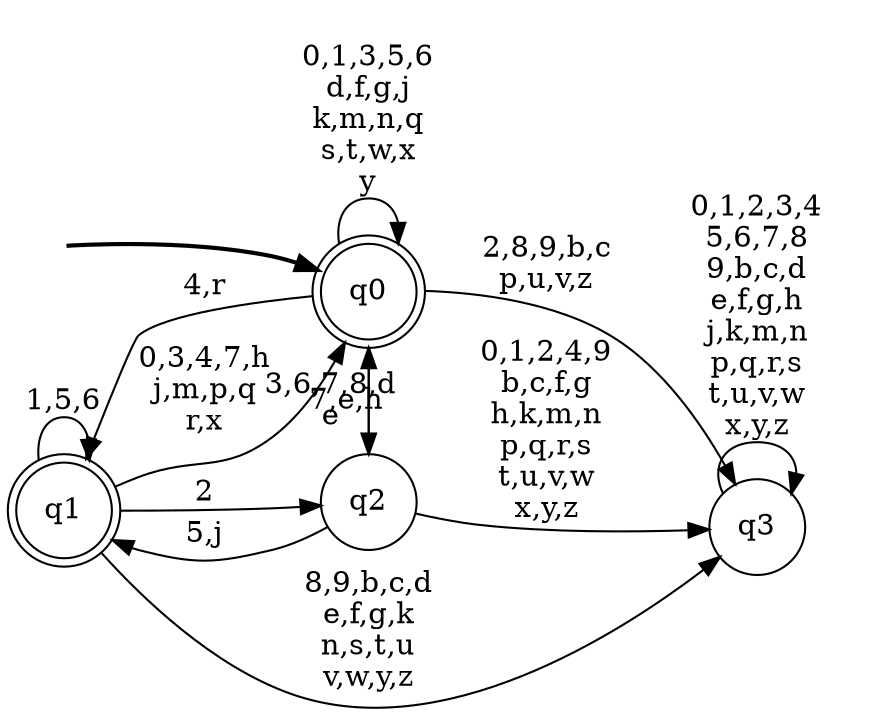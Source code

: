 digraph DFA {
__start0 [style = invis, shape = none, label = "", width = 0, height = 0];

rankdir=LR;
size="8,5";

s0 [style="rounded,filled", color="black", fillcolor="white" shape="doublecircle", label="q0"];
s1 [style="rounded,filled", color="black", fillcolor="white" shape="doublecircle", label="q1"];
s2 [style="filled", color="black", fillcolor="white" shape="circle", label="q2"];
s3 [style="filled", color="black", fillcolor="white" shape="circle", label="q3"];
subgraph cluster_main { 
	graph [pad=".75", ranksep="0.15", nodesep="0.15"];
	 style=invis; 
	__start0 -> s0 [penwidth=2];
}
s0 -> s0 [label="0,1,3,5,6\nd,f,g,j\nk,m,n,q\ns,t,w,x\ny"];
s0 -> s1 [label="4,r"];
s0 -> s2 [label="7,e,h"];
s0 -> s3 [label="2,8,9,b,c\np,u,v,z"];
s1 -> s0 [label="0,3,4,7,h\nj,m,p,q\nr,x"];
s1 -> s1 [label="1,5,6"];
s1 -> s2 [label="2"];
s1 -> s3 [label="8,9,b,c,d\ne,f,g,k\nn,s,t,u\nv,w,y,z"];
s2 -> s0 [label="3,6,7,8,d\ne"];
s2 -> s1 [label="5,j"];
s2 -> s3 [label="0,1,2,4,9\nb,c,f,g\nh,k,m,n\np,q,r,s\nt,u,v,w\nx,y,z"];
s3 -> s3 [label="0,1,2,3,4\n5,6,7,8\n9,b,c,d\ne,f,g,h\nj,k,m,n\np,q,r,s\nt,u,v,w\nx,y,z"];

}